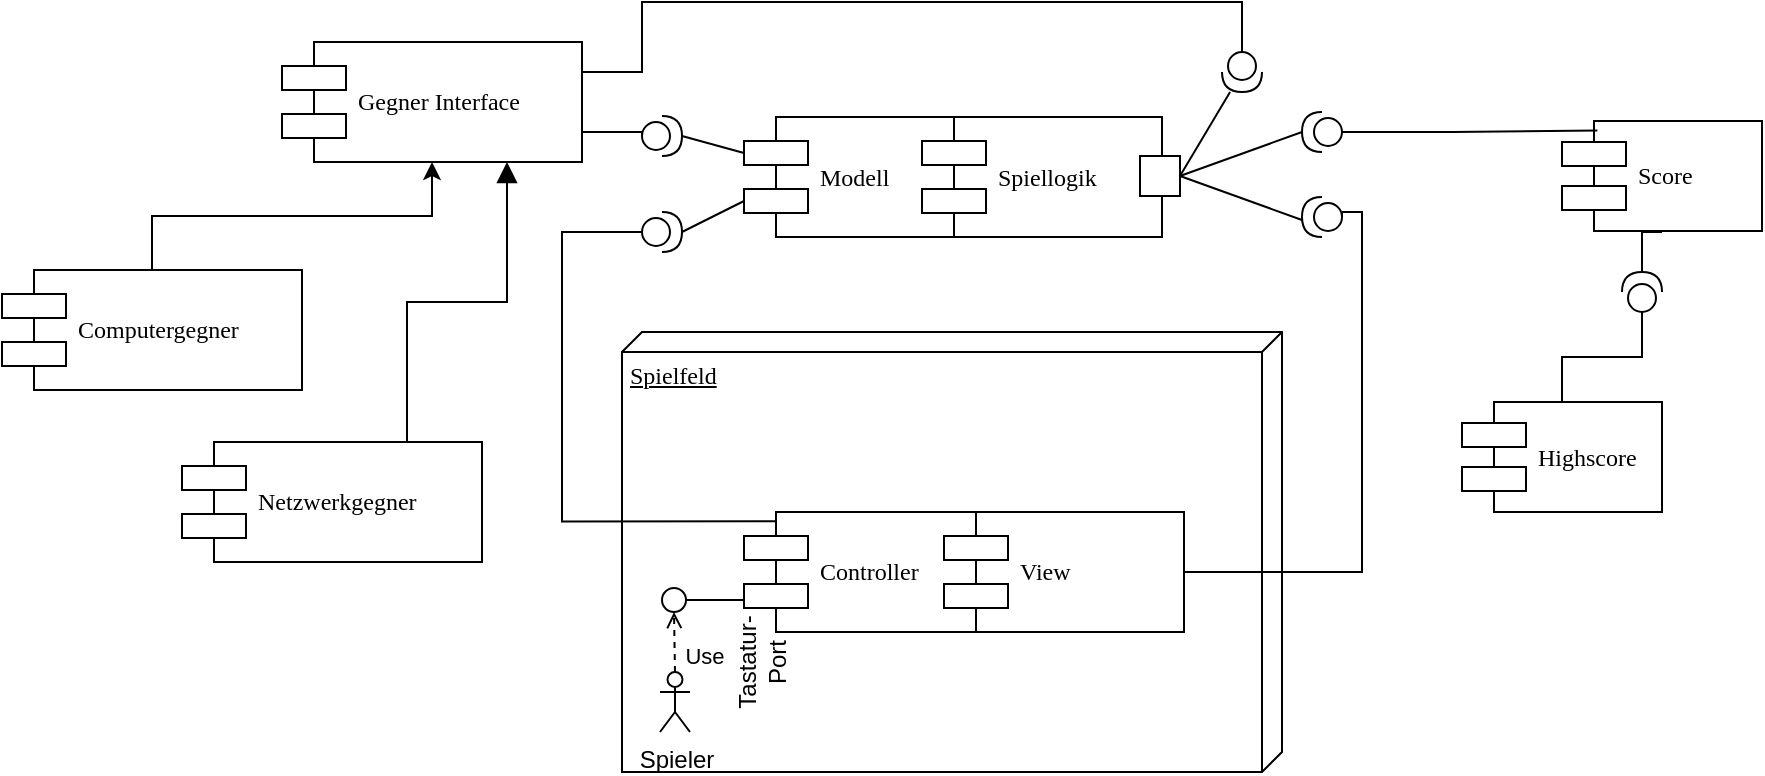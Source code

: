 <mxfile version="23.1.5" type="device">
  <diagram name="Page-1" id="5f0bae14-7c28-e335-631c-24af17079c00">
    <mxGraphModel dx="1908" dy="1178" grid="1" gridSize="10" guides="1" tooltips="1" connect="1" arrows="1" fold="1" page="1" pageScale="1" pageWidth="1100" pageHeight="850" background="none" math="0" shadow="0">
      <root>
        <mxCell id="0" />
        <mxCell id="1" parent="0" />
        <mxCell id="70TxqzBKRvfCQ5oC8fPQ-15" value="Spielfeld" style="verticalAlign=top;align=left;spacingTop=8;spacingLeft=2;spacingRight=12;shape=cube;size=10;direction=south;fontStyle=4;html=1;rounded=0;shadow=0;comic=0;labelBackgroundColor=none;strokeWidth=1;fontFamily=Verdana;fontSize=12" parent="1" vertex="1">
          <mxGeometry x="400" y="385" width="330" height="220" as="geometry" />
        </mxCell>
        <mxCell id="70TxqzBKRvfCQ5oC8fPQ-1" value="Controller" style="shape=component;align=left;spacingLeft=36;rounded=0;shadow=0;comic=0;labelBackgroundColor=none;strokeWidth=1;fontFamily=Verdana;fontSize=12;html=1;" parent="1" vertex="1">
          <mxGeometry x="461" y="475" width="120" height="60" as="geometry" />
        </mxCell>
        <mxCell id="70TxqzBKRvfCQ5oC8fPQ-2" value="View" style="shape=component;align=left;spacingLeft=36;rounded=0;shadow=0;comic=0;labelBackgroundColor=none;strokeWidth=1;fontFamily=Verdana;fontSize=12;html=1;" parent="1" vertex="1">
          <mxGeometry x="561" y="475" width="120" height="60" as="geometry" />
        </mxCell>
        <mxCell id="70TxqzBKRvfCQ5oC8fPQ-19" style="edgeStyle=orthogonalEdgeStyle;rounded=0;orthogonalLoop=1;jettySize=auto;html=1;exitX=1;exitY=0.75;exitDx=0;exitDy=0;endArrow=none;endFill=0;entryX=0;entryY=0.5;entryDx=0;entryDy=0;entryPerimeter=0;" parent="1" source="70TxqzBKRvfCQ5oC8fPQ-5" target="70TxqzBKRvfCQ5oC8fPQ-20" edge="1">
          <mxGeometry relative="1" as="geometry">
            <mxPoint x="450" y="235" as="targetPoint" />
          </mxGeometry>
        </mxCell>
        <mxCell id="70TxqzBKRvfCQ5oC8fPQ-5" value="Gegner Interface" style="shape=component;align=left;spacingLeft=36;rounded=0;shadow=0;comic=0;labelBackgroundColor=none;strokeWidth=1;fontFamily=Verdana;fontSize=12;html=1;" parent="1" vertex="1">
          <mxGeometry x="230" y="240" width="150" height="60" as="geometry" />
        </mxCell>
        <mxCell id="70TxqzBKRvfCQ5oC8fPQ-6" value="" style="shape=providedRequiredInterface;html=1;verticalLabelPosition=bottom;sketch=0;rotation=0;" parent="1" vertex="1">
          <mxGeometry x="410" y="325" width="20" height="20" as="geometry" />
        </mxCell>
        <mxCell id="70TxqzBKRvfCQ5oC8fPQ-8" style="edgeStyle=orthogonalEdgeStyle;rounded=0;orthogonalLoop=1;jettySize=auto;html=1;exitX=1;exitY=0.5;exitDx=0;exitDy=0;exitPerimeter=0;strokeColor=#000000;endArrow=none;endFill=0;strokeWidth=1;startArrow=none;startFill=0;fillColor=#e1d5e7;entryX=1;entryY=0.5;entryDx=0;entryDy=0;" parent="1" source="70TxqzBKRvfCQ5oC8fPQ-44" target="70TxqzBKRvfCQ5oC8fPQ-36" edge="1">
          <mxGeometry relative="1" as="geometry">
            <mxPoint x="700" y="285" as="targetPoint" />
            <Array as="points" />
          </mxGeometry>
        </mxCell>
        <mxCell id="70TxqzBKRvfCQ5oC8fPQ-7" value="" style="shape=providedRequiredInterface;html=1;verticalLabelPosition=bottom;sketch=0;rotation=180;" parent="1" vertex="1">
          <mxGeometry x="740" y="275" width="20" height="20" as="geometry" />
        </mxCell>
        <mxCell id="70TxqzBKRvfCQ5oC8fPQ-9" style="rounded=0;orthogonalLoop=1;jettySize=auto;html=1;exitX=1;exitY=0.5;exitDx=0;exitDy=0;exitPerimeter=0;endArrow=none;endFill=0;entryX=0;entryY=0.7;entryDx=0;entryDy=0;" parent="1" source="70TxqzBKRvfCQ5oC8fPQ-6" target="70TxqzBKRvfCQ5oC8fPQ-23" edge="1">
          <mxGeometry relative="1" as="geometry">
            <mxPoint x="470" y="325" as="targetPoint" />
          </mxGeometry>
        </mxCell>
        <mxCell id="70TxqzBKRvfCQ5oC8fPQ-12" value="" style="shape=providedRequiredInterface;html=1;verticalLabelPosition=bottom;sketch=0;rotation=180;" parent="1" vertex="1">
          <mxGeometry x="740" y="317.5" width="20" height="20" as="geometry" />
        </mxCell>
        <mxCell id="70TxqzBKRvfCQ5oC8fPQ-13" style="rounded=0;orthogonalLoop=1;jettySize=auto;html=1;exitX=1;exitY=0.5;exitDx=0;exitDy=0;exitPerimeter=0;strokeColor=#000000;endArrow=none;endFill=0;strokeWidth=1;startArrow=none;startFill=0;fillColor=#fff2cc;entryX=1;entryY=0.5;entryDx=0;entryDy=0;" parent="1" target="70TxqzBKRvfCQ5oC8fPQ-44" edge="1">
          <mxGeometry relative="1" as="geometry">
            <mxPoint x="740" y="329" as="sourcePoint" />
            <mxPoint x="700" y="329" as="targetPoint" />
          </mxGeometry>
        </mxCell>
        <mxCell id="70TxqzBKRvfCQ5oC8fPQ-16" style="edgeStyle=orthogonalEdgeStyle;rounded=0;orthogonalLoop=1;jettySize=auto;html=1;exitX=1;exitY=0.5;exitDx=0;exitDy=0;entryX=0;entryY=0.5;entryDx=0;entryDy=0;entryPerimeter=0;endArrow=none;endFill=0;" parent="1" source="70TxqzBKRvfCQ5oC8fPQ-2" target="70TxqzBKRvfCQ5oC8fPQ-12" edge="1">
          <mxGeometry relative="1" as="geometry">
            <Array as="points">
              <mxPoint x="770" y="505" />
              <mxPoint x="770" y="325" />
              <mxPoint x="760" y="325" />
            </Array>
          </mxGeometry>
        </mxCell>
        <mxCell id="70TxqzBKRvfCQ5oC8fPQ-17" style="edgeStyle=orthogonalEdgeStyle;rounded=0;orthogonalLoop=1;jettySize=auto;html=1;exitX=0.133;exitY=0.078;exitDx=0;exitDy=0;entryX=0;entryY=0.5;entryDx=0;entryDy=0;entryPerimeter=0;exitPerimeter=0;endArrow=none;endFill=0;" parent="1" source="70TxqzBKRvfCQ5oC8fPQ-1" target="70TxqzBKRvfCQ5oC8fPQ-6" edge="1">
          <mxGeometry relative="1" as="geometry">
            <Array as="points">
              <mxPoint x="370" y="480" />
              <mxPoint x="370" y="335" />
            </Array>
          </mxGeometry>
        </mxCell>
        <mxCell id="70TxqzBKRvfCQ5oC8fPQ-18" style="edgeStyle=orthogonalEdgeStyle;rounded=0;orthogonalLoop=1;jettySize=auto;html=1;entryX=0;entryY=0.5;entryDx=0;entryDy=0;entryPerimeter=0;endArrow=none;endFill=0;exitX=1;exitY=0.25;exitDx=0;exitDy=0;" parent="1" source="70TxqzBKRvfCQ5oC8fPQ-5" target="70TxqzBKRvfCQ5oC8fPQ-28" edge="1">
          <mxGeometry relative="1" as="geometry">
            <Array as="points">
              <mxPoint x="410" y="255" />
              <mxPoint x="410" y="220" />
              <mxPoint x="710" y="220" />
            </Array>
          </mxGeometry>
        </mxCell>
        <mxCell id="70TxqzBKRvfCQ5oC8fPQ-20" value="" style="shape=providedRequiredInterface;html=1;verticalLabelPosition=bottom;sketch=0;rotation=0;" parent="1" vertex="1">
          <mxGeometry x="410" y="277" width="20" height="20" as="geometry" />
        </mxCell>
        <mxCell id="70TxqzBKRvfCQ5oC8fPQ-22" value="Score" style="shape=component;align=left;spacingLeft=36;rounded=0;shadow=0;comic=0;labelBackgroundColor=none;strokeWidth=1;fontFamily=Verdana;fontSize=12;html=1;" parent="1" vertex="1">
          <mxGeometry x="870" y="279.5" width="100" height="55" as="geometry" />
        </mxCell>
        <mxCell id="70TxqzBKRvfCQ5oC8fPQ-23" value="Modell" style="shape=component;align=left;spacingLeft=36;rounded=0;shadow=0;comic=0;labelBackgroundColor=none;strokeWidth=1;fontFamily=Verdana;fontSize=12;html=1;" parent="1" vertex="1">
          <mxGeometry x="461" y="277.5" width="109" height="60" as="geometry" />
        </mxCell>
        <mxCell id="70TxqzBKRvfCQ5oC8fPQ-28" value="" style="shape=providedRequiredInterface;html=1;verticalLabelPosition=bottom;sketch=0;rotation=90;" parent="1" vertex="1">
          <mxGeometry x="700" y="245" width="20" height="20" as="geometry" />
        </mxCell>
        <mxCell id="70TxqzBKRvfCQ5oC8fPQ-29" style="rounded=0;orthogonalLoop=1;jettySize=auto;html=1;endArrow=none;endFill=0;entryX=1;entryY=0.5;entryDx=0;entryDy=0;" parent="1" source="70TxqzBKRvfCQ5oC8fPQ-28" target="70TxqzBKRvfCQ5oC8fPQ-44" edge="1">
          <mxGeometry relative="1" as="geometry">
            <mxPoint x="500" y="265" as="targetPoint" />
          </mxGeometry>
        </mxCell>
        <mxCell id="70TxqzBKRvfCQ5oC8fPQ-30" style="edgeStyle=orthogonalEdgeStyle;rounded=0;orthogonalLoop=1;jettySize=auto;html=1;exitX=0;exitY=0.5;exitDx=0;exitDy=0;exitPerimeter=0;entryX=0.177;entryY=0.087;entryDx=0;entryDy=0;entryPerimeter=0;endArrow=none;endFill=0;" parent="1" source="70TxqzBKRvfCQ5oC8fPQ-7" target="70TxqzBKRvfCQ5oC8fPQ-22" edge="1">
          <mxGeometry relative="1" as="geometry" />
        </mxCell>
        <mxCell id="70TxqzBKRvfCQ5oC8fPQ-31" value="Highscore" style="shape=component;align=left;spacingLeft=36;rounded=0;shadow=0;comic=0;labelBackgroundColor=none;strokeWidth=1;fontFamily=Verdana;fontSize=12;html=1;" parent="1" vertex="1">
          <mxGeometry x="820" y="420" width="100" height="55" as="geometry" />
        </mxCell>
        <mxCell id="70TxqzBKRvfCQ5oC8fPQ-33" style="edgeStyle=orthogonalEdgeStyle;rounded=0;orthogonalLoop=1;jettySize=auto;html=1;entryX=0.5;entryY=1;entryDx=0;entryDy=0;endArrow=none;endFill=0;" parent="1" source="70TxqzBKRvfCQ5oC8fPQ-32" target="70TxqzBKRvfCQ5oC8fPQ-22" edge="1">
          <mxGeometry relative="1" as="geometry" />
        </mxCell>
        <mxCell id="70TxqzBKRvfCQ5oC8fPQ-34" style="edgeStyle=orthogonalEdgeStyle;rounded=0;orthogonalLoop=1;jettySize=auto;html=1;exitX=0;exitY=0.5;exitDx=0;exitDy=0;exitPerimeter=0;entryX=0.5;entryY=0;entryDx=0;entryDy=0;endArrow=none;endFill=0;" parent="1" source="70TxqzBKRvfCQ5oC8fPQ-32" target="70TxqzBKRvfCQ5oC8fPQ-31" edge="1">
          <mxGeometry relative="1" as="geometry" />
        </mxCell>
        <mxCell id="70TxqzBKRvfCQ5oC8fPQ-32" value="" style="shape=providedRequiredInterface;html=1;verticalLabelPosition=bottom;sketch=0;rotation=270;" parent="1" vertex="1">
          <mxGeometry x="900" y="355" width="20" height="20" as="geometry" />
        </mxCell>
        <mxCell id="70TxqzBKRvfCQ5oC8fPQ-35" value="Netzwerkgegner" style="shape=component;align=left;spacingLeft=36;rounded=0;shadow=0;comic=0;labelBackgroundColor=none;strokeWidth=1;fontFamily=Verdana;fontSize=12;html=1;" parent="1" vertex="1">
          <mxGeometry x="180" y="440" width="150" height="60" as="geometry" />
        </mxCell>
        <mxCell id="70TxqzBKRvfCQ5oC8fPQ-36" value="Spiellogik" style="shape=component;align=left;spacingLeft=36;rounded=0;shadow=0;comic=0;labelBackgroundColor=none;strokeWidth=1;fontFamily=Verdana;fontSize=12;html=1;" parent="1" vertex="1">
          <mxGeometry x="550" y="277.5" width="120" height="60" as="geometry" />
        </mxCell>
        <mxCell id="70TxqzBKRvfCQ5oC8fPQ-37" value="Spieler" style="shape=umlActor;verticalLabelPosition=bottom;verticalAlign=top;html=1;" parent="1" vertex="1">
          <mxGeometry x="419" y="555" width="15" height="30" as="geometry" />
        </mxCell>
        <mxCell id="70TxqzBKRvfCQ5oC8fPQ-39" style="edgeStyle=orthogonalEdgeStyle;rounded=0;orthogonalLoop=1;jettySize=auto;html=1;exitX=1;exitY=0.5;exitDx=0;exitDy=0;entryX=0;entryY=0.7;entryDx=0;entryDy=0;endArrow=none;endFill=0;" parent="1" source="70TxqzBKRvfCQ5oC8fPQ-38" target="70TxqzBKRvfCQ5oC8fPQ-1" edge="1">
          <mxGeometry relative="1" as="geometry" />
        </mxCell>
        <mxCell id="70TxqzBKRvfCQ5oC8fPQ-38" value="" style="ellipse;whiteSpace=wrap;html=1;aspect=fixed;" parent="1" vertex="1">
          <mxGeometry x="420" y="513" width="12" height="12" as="geometry" />
        </mxCell>
        <mxCell id="70TxqzBKRvfCQ5oC8fPQ-41" value="" style="endArrow=open;dashed=1;html=1;rounded=0;entryX=0.5;entryY=1;entryDx=0;entryDy=0;exitX=0.5;exitY=0;exitDx=0;exitDy=0;exitPerimeter=0;endFill=0;" parent="1" source="70TxqzBKRvfCQ5oC8fPQ-37" target="70TxqzBKRvfCQ5oC8fPQ-38" edge="1">
          <mxGeometry width="50" height="50" relative="1" as="geometry">
            <mxPoint x="590" y="665" as="sourcePoint" />
            <mxPoint x="640" y="615" as="targetPoint" />
          </mxGeometry>
        </mxCell>
        <mxCell id="70TxqzBKRvfCQ5oC8fPQ-42" value="Use" style="edgeLabel;html=1;align=center;verticalAlign=middle;resizable=0;points=[];" parent="70TxqzBKRvfCQ5oC8fPQ-41" vertex="1" connectable="0">
          <mxGeometry x="-0.423" y="-1" relative="1" as="geometry">
            <mxPoint x="13" as="offset" />
          </mxGeometry>
        </mxCell>
        <mxCell id="70TxqzBKRvfCQ5oC8fPQ-43" value="Tastatur-Port" style="text;html=1;strokeColor=none;fillColor=none;align=center;verticalAlign=middle;whiteSpace=wrap;rounded=0;rotation=-90;" parent="1" vertex="1">
          <mxGeometry x="440" y="535" width="60" height="30" as="geometry" />
        </mxCell>
        <mxCell id="70TxqzBKRvfCQ5oC8fPQ-45" value="" style="rounded=0;orthogonalLoop=1;jettySize=auto;html=1;exitX=1;exitY=0.5;exitDx=0;exitDy=0;exitPerimeter=0;strokeColor=#000000;endArrow=none;endFill=0;strokeWidth=1;startArrow=none;startFill=0;fillColor=#e1d5e7;entryX=1;entryY=0.5;entryDx=0;entryDy=0;" parent="1" source="70TxqzBKRvfCQ5oC8fPQ-7" target="70TxqzBKRvfCQ5oC8fPQ-44" edge="1">
          <mxGeometry relative="1" as="geometry">
            <mxPoint x="760" y="275" as="sourcePoint" />
            <mxPoint x="670" y="308" as="targetPoint" />
          </mxGeometry>
        </mxCell>
        <mxCell id="70TxqzBKRvfCQ5oC8fPQ-44" value="" style="rounded=0;whiteSpace=wrap;html=1;" parent="1" vertex="1">
          <mxGeometry x="659" y="297" width="20" height="20" as="geometry" />
        </mxCell>
        <mxCell id="70TxqzBKRvfCQ5oC8fPQ-46" style="rounded=0;orthogonalLoop=1;jettySize=auto;html=1;exitX=1;exitY=0.5;exitDx=0;exitDy=0;exitPerimeter=0;entryX=0;entryY=0.3;entryDx=0;entryDy=0;endArrow=none;endFill=0;" parent="1" source="70TxqzBKRvfCQ5oC8fPQ-20" target="70TxqzBKRvfCQ5oC8fPQ-23" edge="1">
          <mxGeometry relative="1" as="geometry" />
        </mxCell>
        <mxCell id="KLADu98_SvN9v1A0qXiX-1" style="edgeStyle=orthogonalEdgeStyle;rounded=0;orthogonalLoop=1;jettySize=auto;html=1;entryX=0.5;entryY=1;entryDx=0;entryDy=0;" edge="1" parent="1" source="70TxqzBKRvfCQ5oC8fPQ-47" target="70TxqzBKRvfCQ5oC8fPQ-5">
          <mxGeometry relative="1" as="geometry" />
        </mxCell>
        <mxCell id="70TxqzBKRvfCQ5oC8fPQ-47" value="Computergegner" style="shape=component;align=left;spacingLeft=36;rounded=0;shadow=0;comic=0;labelBackgroundColor=none;strokeWidth=1;fontFamily=Verdana;fontSize=12;html=1;" parent="1" vertex="1">
          <mxGeometry x="90" y="354" width="150" height="60" as="geometry" />
        </mxCell>
        <mxCell id="70TxqzBKRvfCQ5oC8fPQ-49" style="edgeStyle=orthogonalEdgeStyle;rounded=0;orthogonalLoop=1;jettySize=auto;html=1;entryX=0.75;entryY=0;entryDx=0;entryDy=0;endArrow=none;endFill=0;exitX=0.75;exitY=1;exitDx=0;exitDy=0;startArrow=block;startFill=1;strokeWidth=1;endSize=8;startSize=8;" parent="1" source="70TxqzBKRvfCQ5oC8fPQ-5" target="70TxqzBKRvfCQ5oC8fPQ-35" edge="1">
          <mxGeometry relative="1" as="geometry" />
        </mxCell>
      </root>
    </mxGraphModel>
  </diagram>
</mxfile>
